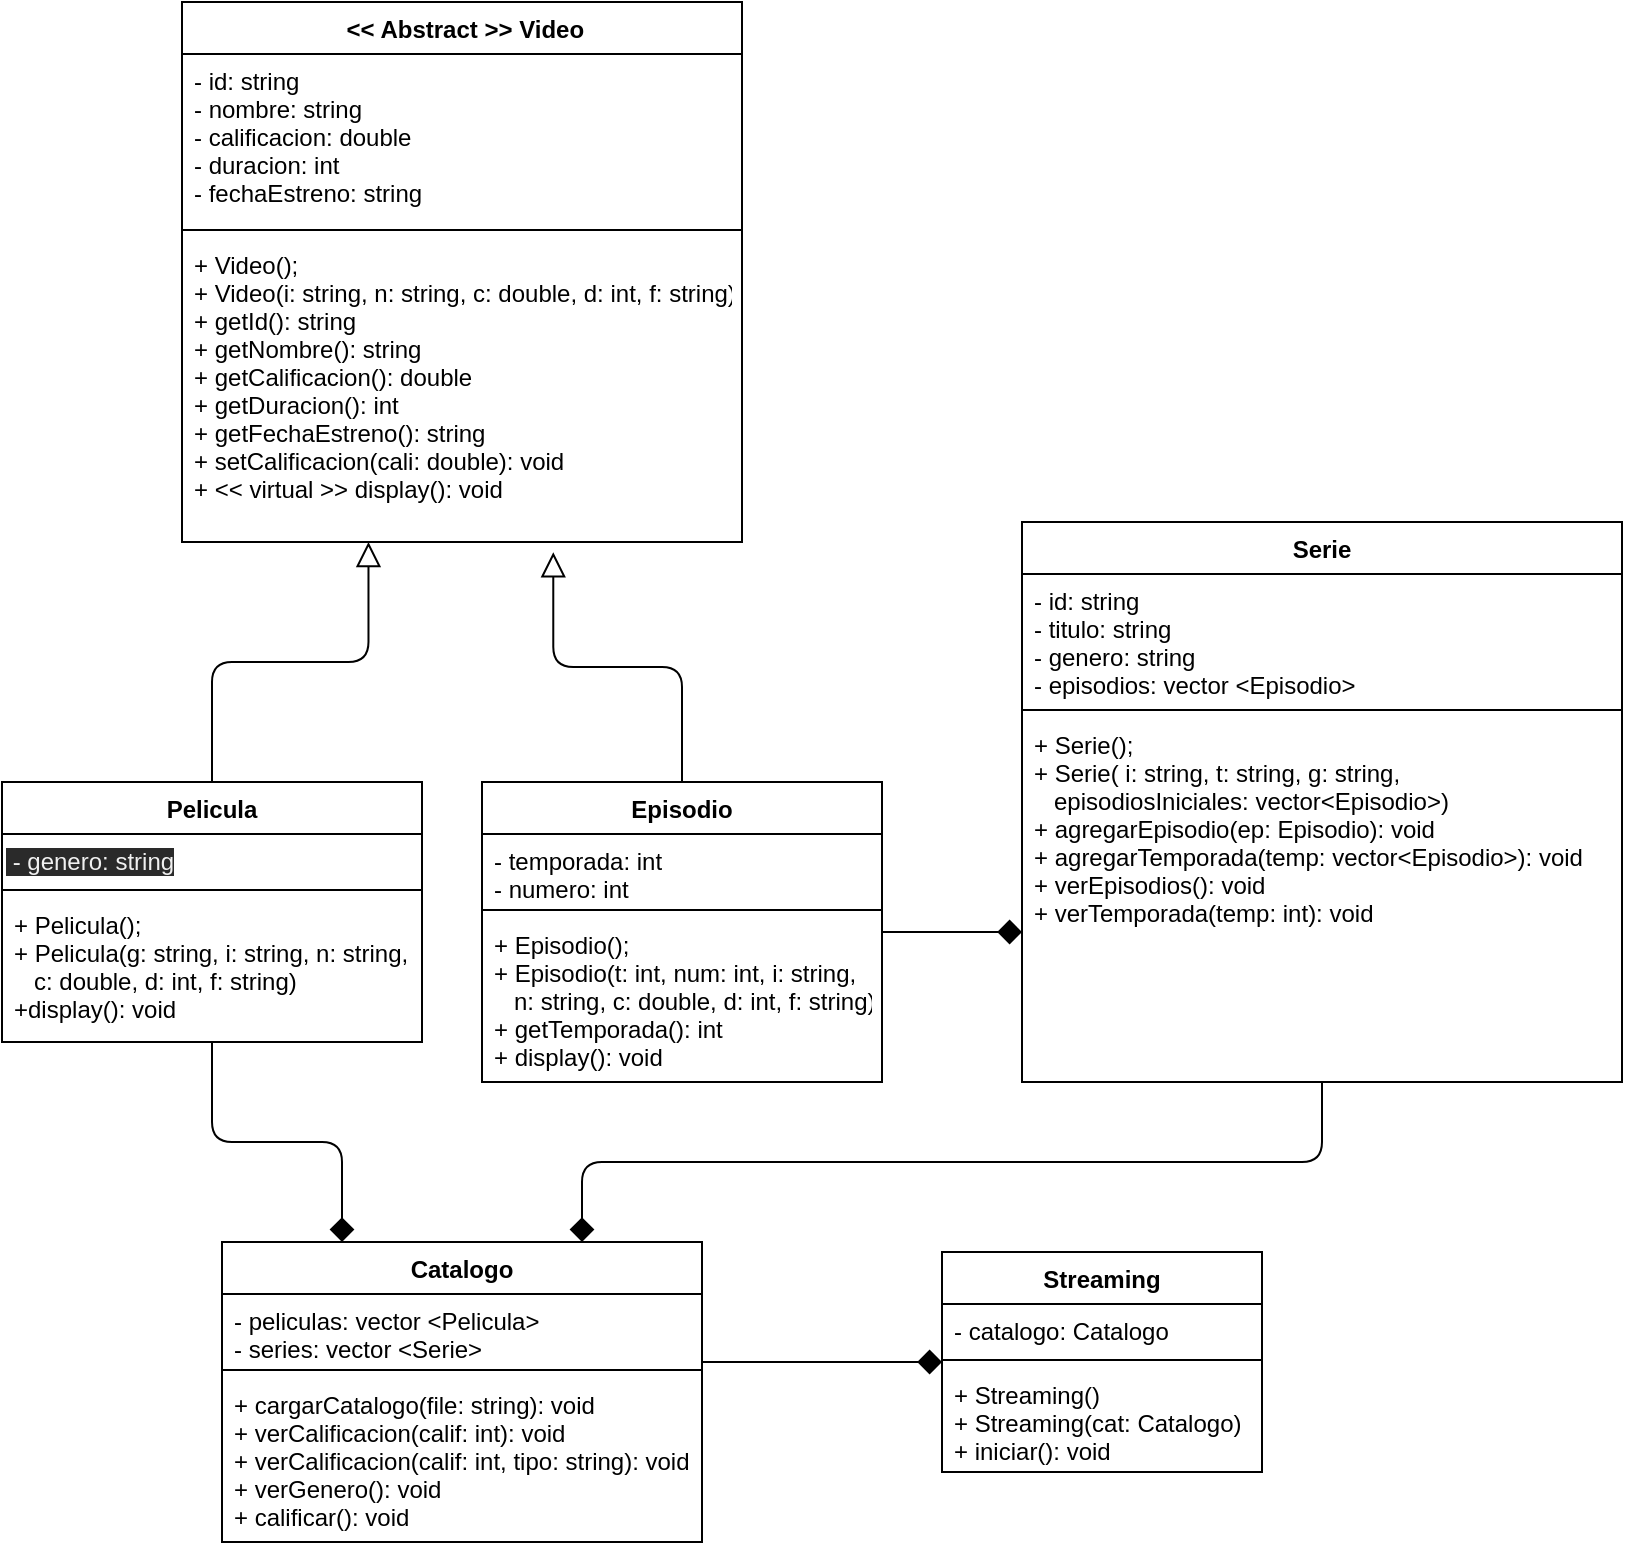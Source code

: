 <mxfile>
    <diagram name="Polimorfismo" id="WrhkKS1NCgMQSTT_F4kI">
        <mxGraphModel dx="760" dy="470" grid="1" gridSize="10" guides="1" tooltips="1" connect="1" arrows="1" fold="1" page="1" pageScale="1" pageWidth="1169" pageHeight="827" math="0" shadow="0">
            <root>
                <mxCell id="28rAnF6bt6Dn-hRfDJhw-0"/>
                <mxCell id="28rAnF6bt6Dn-hRfDJhw-1" parent="28rAnF6bt6Dn-hRfDJhw-0"/>
                <mxCell id="28rAnF6bt6Dn-hRfDJhw-2" style="edgeStyle=elbowEdgeStyle;html=1;elbow=vertical;endArrow=block;endFill=0;endSize=10;entryX=0.333;entryY=1;entryDx=0;entryDy=0;entryPerimeter=0;" parent="28rAnF6bt6Dn-hRfDJhw-1" source="28rAnF6bt6Dn-hRfDJhw-4" target="28rAnF6bt6Dn-hRfDJhw-30" edge="1">
                    <mxGeometry relative="1" as="geometry">
                        <mxPoint x="240" y="240" as="targetPoint"/>
                    </mxGeometry>
                </mxCell>
                <mxCell id="28rAnF6bt6Dn-hRfDJhw-3" style="edgeStyle=elbowEdgeStyle;elbow=vertical;html=1;endArrow=diamond;endFill=1;endSize=10;entryX=0.25;entryY=0;entryDx=0;entryDy=0;" parent="28rAnF6bt6Dn-hRfDJhw-1" source="28rAnF6bt6Dn-hRfDJhw-4" target="28rAnF6bt6Dn-hRfDJhw-19" edge="1">
                    <mxGeometry relative="1" as="geometry">
                        <mxPoint x="260" y="585" as="targetPoint"/>
                    </mxGeometry>
                </mxCell>
                <mxCell id="28rAnF6bt6Dn-hRfDJhw-4" value="Pelicula" style="swimlane;fontStyle=1;align=center;verticalAlign=top;childLayout=stackLayout;horizontal=1;startSize=26;horizontalStack=0;resizeParent=1;resizeParentMax=0;resizeLast=0;collapsible=1;marginBottom=0;" parent="28rAnF6bt6Dn-hRfDJhw-1" vertex="1">
                    <mxGeometry x="50" y="410" width="210" height="130" as="geometry"/>
                </mxCell>
                <mxCell id="pNp_i3DSp9AEiQYBNM6J-0" value="&lt;span style=&quot;color: rgb(240 , 240 , 240) ; font-family: &amp;#34;helvetica&amp;#34; ; font-size: 12px ; font-style: normal ; font-weight: 400 ; letter-spacing: normal ; text-align: left ; text-indent: 0px ; text-transform: none ; word-spacing: 0px ; background-color: rgb(42 , 42 , 42) ; display: inline ; float: none&quot;&gt;&amp;nbsp;- genero: string&lt;/span&gt;" style="text;whiteSpace=wrap;html=1;" parent="28rAnF6bt6Dn-hRfDJhw-4" vertex="1">
                    <mxGeometry y="26" width="210" height="24" as="geometry"/>
                </mxCell>
                <mxCell id="28rAnF6bt6Dn-hRfDJhw-5" value="" style="line;strokeWidth=1;fillColor=none;align=left;verticalAlign=middle;spacingTop=-1;spacingLeft=3;spacingRight=3;rotatable=0;labelPosition=right;points=[];portConstraint=eastwest;" parent="28rAnF6bt6Dn-hRfDJhw-4" vertex="1">
                    <mxGeometry y="50" width="210" height="8" as="geometry"/>
                </mxCell>
                <mxCell id="28rAnF6bt6Dn-hRfDJhw-6" value="+ Pelicula();&#10;+ Pelicula(g: string, i: string, n: string, &#10;   c: double, d: int, f: string)&#10;+display(): void" style="text;strokeColor=none;fillColor=none;align=left;verticalAlign=top;spacingLeft=4;spacingRight=4;overflow=hidden;rotatable=0;points=[[0,0.5],[1,0.5]];portConstraint=eastwest;" parent="28rAnF6bt6Dn-hRfDJhw-4" vertex="1">
                    <mxGeometry y="58" width="210" height="72" as="geometry"/>
                </mxCell>
                <mxCell id="28rAnF6bt6Dn-hRfDJhw-7" style="edgeStyle=elbowEdgeStyle;html=1;elbow=vertical;endArrow=block;endFill=0;endSize=10;entryX=0.663;entryY=1.034;entryDx=0;entryDy=0;entryPerimeter=0;" parent="28rAnF6bt6Dn-hRfDJhw-1" source="28rAnF6bt6Dn-hRfDJhw-14" target="28rAnF6bt6Dn-hRfDJhw-30" edge="1">
                    <mxGeometry relative="1" as="geometry"/>
                </mxCell>
                <mxCell id="28rAnF6bt6Dn-hRfDJhw-8" style="edgeStyle=elbowEdgeStyle;elbow=vertical;html=1;entryX=0.75;entryY=0;entryDx=0;entryDy=0;endArrow=diamond;endFill=1;endSize=10;" parent="28rAnF6bt6Dn-hRfDJhw-1" source="28rAnF6bt6Dn-hRfDJhw-9" target="28rAnF6bt6Dn-hRfDJhw-19" edge="1">
                    <mxGeometry relative="1" as="geometry"/>
                </mxCell>
                <mxCell id="28rAnF6bt6Dn-hRfDJhw-9" value="Serie" style="swimlane;fontStyle=1;align=center;verticalAlign=top;childLayout=stackLayout;horizontal=1;startSize=26;horizontalStack=0;resizeParent=1;resizeParentMax=0;resizeLast=0;collapsible=1;marginBottom=0;" parent="28rAnF6bt6Dn-hRfDJhw-1" vertex="1">
                    <mxGeometry x="560" y="280" width="300" height="280" as="geometry"/>
                </mxCell>
                <mxCell id="28rAnF6bt6Dn-hRfDJhw-10" value="- id: string&#10;- titulo: string&#10;- genero: string&#10;- episodios: vector &lt;Episodio&gt;" style="text;strokeColor=none;fillColor=none;align=left;verticalAlign=top;spacingLeft=4;spacingRight=4;overflow=hidden;rotatable=0;points=[[0,0.5],[1,0.5]];portConstraint=eastwest;" parent="28rAnF6bt6Dn-hRfDJhw-9" vertex="1">
                    <mxGeometry y="26" width="300" height="64" as="geometry"/>
                </mxCell>
                <mxCell id="28rAnF6bt6Dn-hRfDJhw-11" value="" style="line;strokeWidth=1;fillColor=none;align=left;verticalAlign=middle;spacingTop=-1;spacingLeft=3;spacingRight=3;rotatable=0;labelPosition=right;points=[];portConstraint=eastwest;" parent="28rAnF6bt6Dn-hRfDJhw-9" vertex="1">
                    <mxGeometry y="90" width="300" height="8" as="geometry"/>
                </mxCell>
                <mxCell id="28rAnF6bt6Dn-hRfDJhw-12" value="+ Serie();&#10;+ Serie( i: string, t: string, g: string, &#10;   episodiosIniciales: vector&lt;Episodio&gt;)&#10;+ agregarEpisodio(ep: Episodio): void&#10;+ agregarTemporada(temp: vector&lt;Episodio&gt;): void&#10;+ verEpisodios(): void&#10;+ verTemporada(temp: int): void" style="text;strokeColor=none;fillColor=none;align=left;verticalAlign=top;spacingLeft=4;spacingRight=4;overflow=hidden;rotatable=0;points=[[0,0.5],[1,0.5]];portConstraint=eastwest;" parent="28rAnF6bt6Dn-hRfDJhw-9" vertex="1">
                    <mxGeometry y="98" width="300" height="182" as="geometry"/>
                </mxCell>
                <mxCell id="28rAnF6bt6Dn-hRfDJhw-13" style="edgeStyle=elbowEdgeStyle;elbow=vertical;html=1;endArrow=diamond;endFill=1;endSize=10;" parent="28rAnF6bt6Dn-hRfDJhw-1" source="28rAnF6bt6Dn-hRfDJhw-14" target="28rAnF6bt6Dn-hRfDJhw-9" edge="1">
                    <mxGeometry relative="1" as="geometry"/>
                </mxCell>
                <mxCell id="28rAnF6bt6Dn-hRfDJhw-14" value="Episodio" style="swimlane;fontStyle=1;align=center;verticalAlign=top;childLayout=stackLayout;horizontal=1;startSize=26;horizontalStack=0;resizeParent=1;resizeParentMax=0;resizeLast=0;collapsible=1;marginBottom=0;" parent="28rAnF6bt6Dn-hRfDJhw-1" vertex="1">
                    <mxGeometry x="290" y="410" width="200" height="150" as="geometry"/>
                </mxCell>
                <mxCell id="28rAnF6bt6Dn-hRfDJhw-15" value="- temporada: int&#10;- numero: int" style="text;strokeColor=none;fillColor=none;align=left;verticalAlign=top;spacingLeft=4;spacingRight=4;overflow=hidden;rotatable=0;points=[[0,0.5],[1,0.5]];portConstraint=eastwest;" parent="28rAnF6bt6Dn-hRfDJhw-14" vertex="1">
                    <mxGeometry y="26" width="200" height="34" as="geometry"/>
                </mxCell>
                <mxCell id="28rAnF6bt6Dn-hRfDJhw-16" value="" style="line;strokeWidth=1;fillColor=none;align=left;verticalAlign=middle;spacingTop=-1;spacingLeft=3;spacingRight=3;rotatable=0;labelPosition=right;points=[];portConstraint=eastwest;" parent="28rAnF6bt6Dn-hRfDJhw-14" vertex="1">
                    <mxGeometry y="60" width="200" height="8" as="geometry"/>
                </mxCell>
                <mxCell id="28rAnF6bt6Dn-hRfDJhw-17" value="+ Episodio();&#10;+ Episodio(t: int, num: int, i: string, &#10;   n: string, c: double, d: int, f: string)&#10;+ getTemporada(): int&#10;+ display(): void" style="text;strokeColor=none;fillColor=none;align=left;verticalAlign=top;spacingLeft=4;spacingRight=4;overflow=hidden;rotatable=0;points=[[0,0.5],[1,0.5]];portConstraint=eastwest;" parent="28rAnF6bt6Dn-hRfDJhw-14" vertex="1">
                    <mxGeometry y="68" width="200" height="82" as="geometry"/>
                </mxCell>
                <mxCell id="28rAnF6bt6Dn-hRfDJhw-18" style="edgeStyle=elbowEdgeStyle;elbow=vertical;html=1;endArrow=diamond;endFill=1;endSize=10;" parent="28rAnF6bt6Dn-hRfDJhw-1" source="28rAnF6bt6Dn-hRfDJhw-19" target="28rAnF6bt6Dn-hRfDJhw-23" edge="1">
                    <mxGeometry relative="1" as="geometry"/>
                </mxCell>
                <mxCell id="28rAnF6bt6Dn-hRfDJhw-19" value="Catalogo" style="swimlane;fontStyle=1;align=center;verticalAlign=top;childLayout=stackLayout;horizontal=1;startSize=26;horizontalStack=0;resizeParent=1;resizeParentMax=0;resizeLast=0;collapsible=1;marginBottom=0;" parent="28rAnF6bt6Dn-hRfDJhw-1" vertex="1">
                    <mxGeometry x="160" y="640" width="240" height="150" as="geometry"/>
                </mxCell>
                <mxCell id="28rAnF6bt6Dn-hRfDJhw-20" value="- peliculas: vector &lt;Pelicula&gt;&#10;- series: vector &lt;Serie&gt;" style="text;strokeColor=none;fillColor=none;align=left;verticalAlign=top;spacingLeft=4;spacingRight=4;overflow=hidden;rotatable=0;points=[[0,0.5],[1,0.5]];portConstraint=eastwest;" parent="28rAnF6bt6Dn-hRfDJhw-19" vertex="1">
                    <mxGeometry y="26" width="240" height="34" as="geometry"/>
                </mxCell>
                <mxCell id="28rAnF6bt6Dn-hRfDJhw-21" value="" style="line;strokeWidth=1;fillColor=none;align=left;verticalAlign=middle;spacingTop=-1;spacingLeft=3;spacingRight=3;rotatable=0;labelPosition=right;points=[];portConstraint=eastwest;" parent="28rAnF6bt6Dn-hRfDJhw-19" vertex="1">
                    <mxGeometry y="60" width="240" height="8" as="geometry"/>
                </mxCell>
                <mxCell id="28rAnF6bt6Dn-hRfDJhw-22" value="+ cargarCatalogo(file: string): void&#10;+ verCalificacion(calif: int): void&#10;+ verCalificacion(calif: int, tipo: string): void&#10;+ verGenero(): void&#10;+ calificar(): void&#10;" style="text;strokeColor=none;fillColor=none;align=left;verticalAlign=top;spacingLeft=4;spacingRight=4;overflow=hidden;rotatable=0;points=[[0,0.5],[1,0.5]];portConstraint=eastwest;" parent="28rAnF6bt6Dn-hRfDJhw-19" vertex="1">
                    <mxGeometry y="68" width="240" height="82" as="geometry"/>
                </mxCell>
                <mxCell id="28rAnF6bt6Dn-hRfDJhw-23" value="Streaming" style="swimlane;fontStyle=1;align=center;verticalAlign=top;childLayout=stackLayout;horizontal=1;startSize=26;horizontalStack=0;resizeParent=1;resizeParentMax=0;resizeLast=0;collapsible=1;marginBottom=0;" parent="28rAnF6bt6Dn-hRfDJhw-1" vertex="1">
                    <mxGeometry x="520" y="645" width="160" height="110" as="geometry"/>
                </mxCell>
                <mxCell id="28rAnF6bt6Dn-hRfDJhw-24" value="- catalogo: Catalogo" style="text;strokeColor=none;fillColor=none;align=left;verticalAlign=top;spacingLeft=4;spacingRight=4;overflow=hidden;rotatable=0;points=[[0,0.5],[1,0.5]];portConstraint=eastwest;" parent="28rAnF6bt6Dn-hRfDJhw-23" vertex="1">
                    <mxGeometry y="26" width="160" height="24" as="geometry"/>
                </mxCell>
                <mxCell id="28rAnF6bt6Dn-hRfDJhw-25" value="" style="line;strokeWidth=1;fillColor=none;align=left;verticalAlign=middle;spacingTop=-1;spacingLeft=3;spacingRight=3;rotatable=0;labelPosition=right;points=[];portConstraint=eastwest;" parent="28rAnF6bt6Dn-hRfDJhw-23" vertex="1">
                    <mxGeometry y="50" width="160" height="8" as="geometry"/>
                </mxCell>
                <mxCell id="28rAnF6bt6Dn-hRfDJhw-26" value="+ Streaming()&#10;+ Streaming(cat: Catalogo)&#10;+ iniciar(): void" style="text;strokeColor=none;fillColor=none;align=left;verticalAlign=top;spacingLeft=4;spacingRight=4;overflow=hidden;rotatable=0;points=[[0,0.5],[1,0.5]];portConstraint=eastwest;" parent="28rAnF6bt6Dn-hRfDJhw-23" vertex="1">
                    <mxGeometry y="58" width="160" height="52" as="geometry"/>
                </mxCell>
                <mxCell id="28rAnF6bt6Dn-hRfDJhw-27" value=" &lt;&lt; Abstract &gt;&gt; Video" style="swimlane;fontStyle=1;align=center;verticalAlign=top;childLayout=stackLayout;horizontal=1;startSize=26;horizontalStack=0;resizeParent=1;resizeParentMax=0;resizeLast=0;collapsible=1;marginBottom=0;" parent="28rAnF6bt6Dn-hRfDJhw-1" vertex="1">
                    <mxGeometry x="140" y="20" width="280" height="270" as="geometry"/>
                </mxCell>
                <mxCell id="28rAnF6bt6Dn-hRfDJhw-28" value="- id: string&#10;- nombre: string&#10;- calificacion: double&#10;- duracion: int&#10;- fechaEstreno: string" style="text;strokeColor=none;fillColor=none;align=left;verticalAlign=top;spacingLeft=4;spacingRight=4;overflow=hidden;rotatable=0;points=[[0,0.5],[1,0.5]];portConstraint=eastwest;" parent="28rAnF6bt6Dn-hRfDJhw-27" vertex="1">
                    <mxGeometry y="26" width="280" height="84" as="geometry"/>
                </mxCell>
                <mxCell id="28rAnF6bt6Dn-hRfDJhw-29" value="" style="line;strokeWidth=1;fillColor=none;align=left;verticalAlign=middle;spacingTop=-1;spacingLeft=3;spacingRight=3;rotatable=0;labelPosition=right;points=[];portConstraint=eastwest;" parent="28rAnF6bt6Dn-hRfDJhw-27" vertex="1">
                    <mxGeometry y="110" width="280" height="8" as="geometry"/>
                </mxCell>
                <mxCell id="28rAnF6bt6Dn-hRfDJhw-30" value="+ Video();&#10;+ Video(i: string, n: string, c: double, d: int, f: string)&#10;+ getId(): string&#10;+ getNombre(): string&#10;+ getCalificacion(): double&#10;+ getDuracion(): int&#10;+ getFechaEstreno(): string&#10;+ setCalificacion(cali: double): void&#10;+ &lt;&lt; virtual &gt;&gt; display(): void" style="text;strokeColor=none;fillColor=none;align=left;verticalAlign=top;spacingLeft=4;spacingRight=4;overflow=hidden;rotatable=0;points=[[0,0.5],[1,0.5]];portConstraint=eastwest;" parent="28rAnF6bt6Dn-hRfDJhw-27" vertex="1">
                    <mxGeometry y="118" width="280" height="152" as="geometry"/>
                </mxCell>
            </root>
        </mxGraphModel>
    </diagram>
    <diagram id="cOssd6TcganFGh1e2TW0" name="Con herencia">
        <mxGraphModel dx="1060" dy="470" grid="1" gridSize="10" guides="1" tooltips="1" connect="1" arrows="1" fold="1" page="1" pageScale="1" pageWidth="827" pageHeight="1169" math="0" shadow="0">
            <root>
                <mxCell id="T5nm55MeUte2zlouWv02-0"/>
                <mxCell id="T5nm55MeUte2zlouWv02-1" parent="T5nm55MeUte2zlouWv02-0"/>
                <mxCell id="fVbOGYJl7N9KpL7v7ysj-24" style="edgeStyle=elbowEdgeStyle;html=1;elbow=vertical;endArrow=block;endFill=0;endSize=10;" parent="T5nm55MeUte2zlouWv02-1" source="fVbOGYJl7N9KpL7v7ysj-0" edge="1">
                    <mxGeometry relative="1" as="geometry">
                        <mxPoint x="240" y="240" as="targetPoint"/>
                    </mxGeometry>
                </mxCell>
                <mxCell id="fVbOGYJl7N9KpL7v7ysj-27" style="edgeStyle=elbowEdgeStyle;elbow=vertical;html=1;endArrow=diamond;endFill=1;endSize=10;entryX=0.25;entryY=0;entryDx=0;entryDy=0;" parent="T5nm55MeUte2zlouWv02-1" source="fVbOGYJl7N9KpL7v7ysj-0" target="fVbOGYJl7N9KpL7v7ysj-12" edge="1">
                    <mxGeometry relative="1" as="geometry">
                        <mxPoint x="260" y="585" as="targetPoint"/>
                    </mxGeometry>
                </mxCell>
                <mxCell id="fVbOGYJl7N9KpL7v7ysj-0" value="Pelicula" style="swimlane;fontStyle=1;align=center;verticalAlign=top;childLayout=stackLayout;horizontal=1;startSize=26;horizontalStack=0;resizeParent=1;resizeParentMax=0;resizeLast=0;collapsible=1;marginBottom=0;" parent="T5nm55MeUte2zlouWv02-1" vertex="1">
                    <mxGeometry x="80" y="325" width="160" height="106" as="geometry"/>
                </mxCell>
                <mxCell id="fVbOGYJl7N9KpL7v7ysj-2" value="" style="line;strokeWidth=1;fillColor=none;align=left;verticalAlign=middle;spacingTop=-1;spacingLeft=3;spacingRight=3;rotatable=0;labelPosition=right;points=[];portConstraint=eastwest;" parent="fVbOGYJl7N9KpL7v7ysj-0" vertex="1">
                    <mxGeometry y="26" width="160" height="8" as="geometry"/>
                </mxCell>
                <mxCell id="fVbOGYJl7N9KpL7v7ysj-3" value="+ Pelicula();&#10;+ Pelicula(i: string, n: string,&#10;   g: string, c: double, &#10;   d: int, f: string)" style="text;strokeColor=none;fillColor=none;align=left;verticalAlign=top;spacingLeft=4;spacingRight=4;overflow=hidden;rotatable=0;points=[[0,0.5],[1,0.5]];portConstraint=eastwest;" parent="fVbOGYJl7N9KpL7v7ysj-0" vertex="1">
                    <mxGeometry y="34" width="160" height="72" as="geometry"/>
                </mxCell>
                <mxCell id="fVbOGYJl7N9KpL7v7ysj-25" style="edgeStyle=elbowEdgeStyle;html=1;elbow=vertical;endArrow=block;endFill=0;endSize=10;entryX=0.663;entryY=1.034;entryDx=0;entryDy=0;entryPerimeter=0;" parent="T5nm55MeUte2zlouWv02-1" source="fVbOGYJl7N9KpL7v7ysj-8" target="QQcUhdyStFtbgYhbvC0G-3" edge="1">
                    <mxGeometry relative="1" as="geometry"/>
                </mxCell>
                <mxCell id="fVbOGYJl7N9KpL7v7ysj-28" style="edgeStyle=elbowEdgeStyle;elbow=vertical;html=1;entryX=0.75;entryY=0;entryDx=0;entryDy=0;endArrow=diamond;endFill=1;endSize=10;" parent="T5nm55MeUte2zlouWv02-1" source="fVbOGYJl7N9KpL7v7ysj-4" target="fVbOGYJl7N9KpL7v7ysj-12" edge="1">
                    <mxGeometry relative="1" as="geometry"/>
                </mxCell>
                <mxCell id="fVbOGYJl7N9KpL7v7ysj-4" value="Serie" style="swimlane;fontStyle=1;align=center;verticalAlign=top;childLayout=stackLayout;horizontal=1;startSize=26;horizontalStack=0;resizeParent=1;resizeParentMax=0;resizeLast=0;collapsible=1;marginBottom=0;" parent="T5nm55MeUte2zlouWv02-1" vertex="1">
                    <mxGeometry x="550" y="325" width="170" height="110" as="geometry"/>
                </mxCell>
                <mxCell id="fVbOGYJl7N9KpL7v7ysj-5" value="- titulo: string&#10;- episodios: vector &lt;Episodio&gt;" style="text;strokeColor=none;fillColor=none;align=left;verticalAlign=top;spacingLeft=4;spacingRight=4;overflow=hidden;rotatable=0;points=[[0,0.5],[1,0.5]];portConstraint=eastwest;" parent="fVbOGYJl7N9KpL7v7ysj-4" vertex="1">
                    <mxGeometry y="26" width="170" height="34" as="geometry"/>
                </mxCell>
                <mxCell id="fVbOGYJl7N9KpL7v7ysj-6" value="" style="line;strokeWidth=1;fillColor=none;align=left;verticalAlign=middle;spacingTop=-1;spacingLeft=3;spacingRight=3;rotatable=0;labelPosition=right;points=[];portConstraint=eastwest;" parent="fVbOGYJl7N9KpL7v7ysj-4" vertex="1">
                    <mxGeometry y="60" width="170" height="8" as="geometry"/>
                </mxCell>
                <mxCell id="fVbOGYJl7N9KpL7v7ysj-7" value="+ verEpisodios(): void&#10;+ verTemporada(temp: int): void" style="text;strokeColor=none;fillColor=none;align=left;verticalAlign=top;spacingLeft=4;spacingRight=4;overflow=hidden;rotatable=0;points=[[0,0.5],[1,0.5]];portConstraint=eastwest;" parent="fVbOGYJl7N9KpL7v7ysj-4" vertex="1">
                    <mxGeometry y="68" width="170" height="42" as="geometry"/>
                </mxCell>
                <mxCell id="fVbOGYJl7N9KpL7v7ysj-26" style="edgeStyle=elbowEdgeStyle;elbow=vertical;html=1;endArrow=diamond;endFill=1;endSize=10;" parent="T5nm55MeUte2zlouWv02-1" source="fVbOGYJl7N9KpL7v7ysj-8" target="fVbOGYJl7N9KpL7v7ysj-4" edge="1">
                    <mxGeometry relative="1" as="geometry"/>
                </mxCell>
                <mxCell id="fVbOGYJl7N9KpL7v7ysj-8" value="Episodio" style="swimlane;fontStyle=1;align=center;verticalAlign=top;childLayout=stackLayout;horizontal=1;startSize=26;horizontalStack=0;resizeParent=1;resizeParentMax=0;resizeLast=0;collapsible=1;marginBottom=0;" parent="T5nm55MeUte2zlouWv02-1" vertex="1">
                    <mxGeometry x="320" y="325" width="160" height="150" as="geometry"/>
                </mxCell>
                <mxCell id="fVbOGYJl7N9KpL7v7ysj-9" value="- temporada: int&#10;- numero: int" style="text;strokeColor=none;fillColor=none;align=left;verticalAlign=top;spacingLeft=4;spacingRight=4;overflow=hidden;rotatable=0;points=[[0,0.5],[1,0.5]];portConstraint=eastwest;" parent="fVbOGYJl7N9KpL7v7ysj-8" vertex="1">
                    <mxGeometry y="26" width="160" height="34" as="geometry"/>
                </mxCell>
                <mxCell id="fVbOGYJl7N9KpL7v7ysj-10" value="" style="line;strokeWidth=1;fillColor=none;align=left;verticalAlign=middle;spacingTop=-1;spacingLeft=3;spacingRight=3;rotatable=0;labelPosition=right;points=[];portConstraint=eastwest;" parent="fVbOGYJl7N9KpL7v7ysj-8" vertex="1">
                    <mxGeometry y="60" width="160" height="8" as="geometry"/>
                </mxCell>
                <mxCell id="fVbOGYJl7N9KpL7v7ysj-11" value="+ Episodio();&#10;+ Episodio(t: int, num: int, &#10;   i: string, n: string,&#10;   g: string, c: double,&#10;   d: int, f: string)" style="text;strokeColor=none;fillColor=none;align=left;verticalAlign=top;spacingLeft=4;spacingRight=4;overflow=hidden;rotatable=0;points=[[0,0.5],[1,0.5]];portConstraint=eastwest;" parent="fVbOGYJl7N9KpL7v7ysj-8" vertex="1">
                    <mxGeometry y="68" width="160" height="82" as="geometry"/>
                </mxCell>
                <mxCell id="ZW0gnfVC6tNqK-3iAM7L-2" style="edgeStyle=elbowEdgeStyle;elbow=vertical;html=1;endArrow=diamond;endFill=1;endSize=10;" parent="T5nm55MeUte2zlouWv02-1" source="fVbOGYJl7N9KpL7v7ysj-12" target="fVbOGYJl7N9KpL7v7ysj-16" edge="1">
                    <mxGeometry relative="1" as="geometry"/>
                </mxCell>
                <mxCell id="fVbOGYJl7N9KpL7v7ysj-12" value="Catalogo" style="swimlane;fontStyle=1;align=center;verticalAlign=top;childLayout=stackLayout;horizontal=1;startSize=26;horizontalStack=0;resizeParent=1;resizeParentMax=0;resizeLast=0;collapsible=1;marginBottom=0;" parent="T5nm55MeUte2zlouWv02-1" vertex="1">
                    <mxGeometry x="160" y="640" width="240" height="140" as="geometry"/>
                </mxCell>
                <mxCell id="fVbOGYJl7N9KpL7v7ysj-13" value="- peliculas: vector &lt;Pelicula&gt;&#10;- series: vector &lt;Serie&gt;" style="text;strokeColor=none;fillColor=none;align=left;verticalAlign=top;spacingLeft=4;spacingRight=4;overflow=hidden;rotatable=0;points=[[0,0.5],[1,0.5]];portConstraint=eastwest;" parent="fVbOGYJl7N9KpL7v7ysj-12" vertex="1">
                    <mxGeometry y="26" width="240" height="34" as="geometry"/>
                </mxCell>
                <mxCell id="fVbOGYJl7N9KpL7v7ysj-14" value="" style="line;strokeWidth=1;fillColor=none;align=left;verticalAlign=middle;spacingTop=-1;spacingLeft=3;spacingRight=3;rotatable=0;labelPosition=right;points=[];portConstraint=eastwest;" parent="fVbOGYJl7N9KpL7v7ysj-12" vertex="1">
                    <mxGeometry y="60" width="240" height="8" as="geometry"/>
                </mxCell>
                <mxCell id="fVbOGYJl7N9KpL7v7ysj-15" value="+ cargarCatalogo(file: string): void&#10;+ verCalificacion(calif: int): void&#10;+ verCalificacion(calif: int, tipo: string): void&#10;+ verGenero(): void&#10;" style="text;strokeColor=none;fillColor=none;align=left;verticalAlign=top;spacingLeft=4;spacingRight=4;overflow=hidden;rotatable=0;points=[[0,0.5],[1,0.5]];portConstraint=eastwest;" parent="fVbOGYJl7N9KpL7v7ysj-12" vertex="1">
                    <mxGeometry y="68" width="240" height="72" as="geometry"/>
                </mxCell>
                <mxCell id="fVbOGYJl7N9KpL7v7ysj-16" value="Streaming" style="swimlane;fontStyle=1;align=center;verticalAlign=top;childLayout=stackLayout;horizontal=1;startSize=26;horizontalStack=0;resizeParent=1;resizeParentMax=0;resizeLast=0;collapsible=1;marginBottom=0;" parent="T5nm55MeUte2zlouWv02-1" vertex="1">
                    <mxGeometry x="520" y="645" width="160" height="110" as="geometry"/>
                </mxCell>
                <mxCell id="fVbOGYJl7N9KpL7v7ysj-17" value="- catalogo: Catalogo" style="text;strokeColor=none;fillColor=none;align=left;verticalAlign=top;spacingLeft=4;spacingRight=4;overflow=hidden;rotatable=0;points=[[0,0.5],[1,0.5]];portConstraint=eastwest;" parent="fVbOGYJl7N9KpL7v7ysj-16" vertex="1">
                    <mxGeometry y="26" width="160" height="24" as="geometry"/>
                </mxCell>
                <mxCell id="fVbOGYJl7N9KpL7v7ysj-18" value="" style="line;strokeWidth=1;fillColor=none;align=left;verticalAlign=middle;spacingTop=-1;spacingLeft=3;spacingRight=3;rotatable=0;labelPosition=right;points=[];portConstraint=eastwest;" parent="fVbOGYJl7N9KpL7v7ysj-16" vertex="1">
                    <mxGeometry y="50" width="160" height="8" as="geometry"/>
                </mxCell>
                <mxCell id="fVbOGYJl7N9KpL7v7ysj-19" value="+ Streaming()&#10;+ Streaming(cat: Catalogo)&#10;+ iniciar(): void" style="text;strokeColor=none;fillColor=none;align=left;verticalAlign=top;spacingLeft=4;spacingRight=4;overflow=hidden;rotatable=0;points=[[0,0.5],[1,0.5]];portConstraint=eastwest;" parent="fVbOGYJl7N9KpL7v7ysj-16" vertex="1">
                    <mxGeometry y="58" width="160" height="52" as="geometry"/>
                </mxCell>
                <mxCell id="QQcUhdyStFtbgYhbvC0G-0" value="Video" style="swimlane;fontStyle=1;align=center;verticalAlign=top;childLayout=stackLayout;horizontal=1;startSize=26;horizontalStack=0;resizeParent=1;resizeParentMax=0;resizeLast=0;collapsible=1;marginBottom=0;" parent="T5nm55MeUte2zlouWv02-1" vertex="1">
                    <mxGeometry x="160" y="40" width="240" height="200" as="geometry"/>
                </mxCell>
                <mxCell id="QQcUhdyStFtbgYhbvC0G-1" value="- id: string&#10;- nombre: string&#10;- genero: string&#10;- calificacion: double&#10;- duracion: int&#10;- fechaEstreno: string" style="text;strokeColor=none;fillColor=none;align=left;verticalAlign=top;spacingLeft=4;spacingRight=4;overflow=hidden;rotatable=0;points=[[0,0.5],[1,0.5]];portConstraint=eastwest;" parent="QQcUhdyStFtbgYhbvC0G-0" vertex="1">
                    <mxGeometry y="26" width="240" height="94" as="geometry"/>
                </mxCell>
                <mxCell id="QQcUhdyStFtbgYhbvC0G-2" value="" style="line;strokeWidth=1;fillColor=none;align=left;verticalAlign=middle;spacingTop=-1;spacingLeft=3;spacingRight=3;rotatable=0;labelPosition=right;points=[];portConstraint=eastwest;" parent="QQcUhdyStFtbgYhbvC0G-0" vertex="1">
                    <mxGeometry y="120" width="240" height="8" as="geometry"/>
                </mxCell>
                <mxCell id="QQcUhdyStFtbgYhbvC0G-3" value="+ Video();&#10;+ Video(i: string, n: string, g: string,&#10;   c: double, d: int, f: string)&#10;+ calificar(): void" style="text;strokeColor=none;fillColor=none;align=left;verticalAlign=top;spacingLeft=4;spacingRight=4;overflow=hidden;rotatable=0;points=[[0,0.5],[1,0.5]];portConstraint=eastwest;" parent="QQcUhdyStFtbgYhbvC0G-0" vertex="1">
                    <mxGeometry y="128" width="240" height="72" as="geometry"/>
                </mxCell>
            </root>
        </mxGraphModel>
    </diagram>
    <diagram id="g5spBLx_vvhdmmsODNRa" name="Sin herencia">
        <mxGraphModel dx="1695" dy="627" grid="1" gridSize="10" guides="1" tooltips="1" connect="1" arrows="1" fold="1" page="1" pageScale="1" pageWidth="850" pageHeight="1100" math="0" shadow="0">
            <root>
                <mxCell id="0"/>
                <mxCell id="1" parent="0"/>
                <mxCell id="QxtTkssoRdPkQcseXRFo-1" style="edgeStyle=elbowEdgeStyle;elbow=vertical;html=1;entryX=0.25;entryY=0;entryDx=0;entryDy=0;endArrow=diamond;endFill=1;endSize=10;" edge="1" parent="1" source="AoSy73QFJX3JCVjSRs7S-1" target="AoSy73QFJX3JCVjSRs7S-13">
                    <mxGeometry relative="1" as="geometry">
                        <Array as="points">
                            <mxPoint x="140" y="320"/>
                        </Array>
                    </mxGeometry>
                </mxCell>
                <mxCell id="AoSy73QFJX3JCVjSRs7S-1" value="Pelicula" style="swimlane;fontStyle=1;align=center;verticalAlign=top;childLayout=stackLayout;horizontal=1;startSize=26;horizontalStack=0;resizeParent=1;resizeParentMax=0;resizeLast=0;collapsible=1;marginBottom=0;" vertex="1" parent="1">
                    <mxGeometry x="40" y="40" width="160" height="210" as="geometry"/>
                </mxCell>
                <mxCell id="AoSy73QFJX3JCVjSRs7S-2" value="- id: string&#10;- nombre: string&#10;- genero: string&#10;- calificacion: double&#10;- duracion: int&#10;- fechaEstreno: string" style="text;strokeColor=none;fillColor=none;align=left;verticalAlign=top;spacingLeft=4;spacingRight=4;overflow=hidden;rotatable=0;points=[[0,0.5],[1,0.5]];portConstraint=eastwest;" vertex="1" parent="AoSy73QFJX3JCVjSRs7S-1">
                    <mxGeometry y="26" width="160" height="94" as="geometry"/>
                </mxCell>
                <mxCell id="AoSy73QFJX3JCVjSRs7S-3" value="" style="line;strokeWidth=1;fillColor=none;align=left;verticalAlign=middle;spacingTop=-1;spacingLeft=3;spacingRight=3;rotatable=0;labelPosition=right;points=[];portConstraint=eastwest;" vertex="1" parent="AoSy73QFJX3JCVjSRs7S-1">
                    <mxGeometry y="120" width="160" height="8" as="geometry"/>
                </mxCell>
                <mxCell id="AoSy73QFJX3JCVjSRs7S-4" value="+ Pelicula();&#10;+ Pelicula(i: string, n: string,&#10;   g: string, c: double, &#10;   d: int, f: string)&#10;+ calificar(): void" style="text;strokeColor=none;fillColor=none;align=left;verticalAlign=top;spacingLeft=4;spacingRight=4;overflow=hidden;rotatable=0;points=[[0,0.5],[1,0.5]];portConstraint=eastwest;" vertex="1" parent="AoSy73QFJX3JCVjSRs7S-1">
                    <mxGeometry y="128" width="160" height="82" as="geometry"/>
                </mxCell>
                <mxCell id="YCSqcsDj1qF5dxDRjAv_-1" style="edgeStyle=elbowEdgeStyle;elbow=vertical;html=1;entryX=0.75;entryY=0;entryDx=0;entryDy=0;endArrow=diamond;endFill=1;endSize=10;" edge="1" parent="1" source="AoSy73QFJX3JCVjSRs7S-5" target="AoSy73QFJX3JCVjSRs7S-13">
                    <mxGeometry relative="1" as="geometry">
                        <Array as="points">
                            <mxPoint x="440" y="320"/>
                        </Array>
                    </mxGeometry>
                </mxCell>
                <mxCell id="AoSy73QFJX3JCVjSRs7S-5" value="Serie" style="swimlane;fontStyle=1;align=center;verticalAlign=top;childLayout=stackLayout;horizontal=1;startSize=26;horizontalStack=0;resizeParent=1;resizeParentMax=0;resizeLast=0;collapsible=1;marginBottom=0;" vertex="1" parent="1">
                    <mxGeometry x="510" y="40" width="170" height="110" as="geometry"/>
                </mxCell>
                <mxCell id="AoSy73QFJX3JCVjSRs7S-6" value="- titulo: string&#10;- episodios: vector &lt;Episodio&gt;" style="text;strokeColor=none;fillColor=none;align=left;verticalAlign=top;spacingLeft=4;spacingRight=4;overflow=hidden;rotatable=0;points=[[0,0.5],[1,0.5]];portConstraint=eastwest;" vertex="1" parent="AoSy73QFJX3JCVjSRs7S-5">
                    <mxGeometry y="26" width="170" height="34" as="geometry"/>
                </mxCell>
                <mxCell id="AoSy73QFJX3JCVjSRs7S-7" value="" style="line;strokeWidth=1;fillColor=none;align=left;verticalAlign=middle;spacingTop=-1;spacingLeft=3;spacingRight=3;rotatable=0;labelPosition=right;points=[];portConstraint=eastwest;" vertex="1" parent="AoSy73QFJX3JCVjSRs7S-5">
                    <mxGeometry y="60" width="170" height="8" as="geometry"/>
                </mxCell>
                <mxCell id="AoSy73QFJX3JCVjSRs7S-8" value="+ verEpisodios(): void&#10;+ verTemporada(temp: int): void" style="text;strokeColor=none;fillColor=none;align=left;verticalAlign=top;spacingLeft=4;spacingRight=4;overflow=hidden;rotatable=0;points=[[0,0.5],[1,0.5]];portConstraint=eastwest;" vertex="1" parent="AoSy73QFJX3JCVjSRs7S-5">
                    <mxGeometry y="68" width="170" height="42" as="geometry"/>
                </mxCell>
                <mxCell id="Yo_bEBfc0LVFmbFADjJh-1" style="edgeStyle=elbowEdgeStyle;elbow=vertical;html=1;endArrow=diamond;endFill=1;endSize=10;" edge="1" parent="1" source="AoSy73QFJX3JCVjSRs7S-9" target="AoSy73QFJX3JCVjSRs7S-5">
                    <mxGeometry relative="1" as="geometry"/>
                </mxCell>
                <mxCell id="AoSy73QFJX3JCVjSRs7S-9" value="Episodio" style="swimlane;fontStyle=1;align=center;verticalAlign=top;childLayout=stackLayout;horizontal=1;startSize=26;horizontalStack=0;resizeParent=1;resizeParentMax=0;resizeLast=0;collapsible=1;marginBottom=0;" vertex="1" parent="1">
                    <mxGeometry x="280" y="40" width="160" height="260" as="geometry"/>
                </mxCell>
                <mxCell id="AoSy73QFJX3JCVjSRs7S-10" value="- id: string&#10;- nombre: string&#10;- genero: string&#10;- calificacion: double&#10;- duracion: int&#10;- fechaEstreno: string&#10;- temporada: int&#10;- numero: int" style="text;strokeColor=none;fillColor=none;align=left;verticalAlign=top;spacingLeft=4;spacingRight=4;overflow=hidden;rotatable=0;points=[[0,0.5],[1,0.5]];portConstraint=eastwest;" vertex="1" parent="AoSy73QFJX3JCVjSRs7S-9">
                    <mxGeometry y="26" width="160" height="124" as="geometry"/>
                </mxCell>
                <mxCell id="AoSy73QFJX3JCVjSRs7S-11" value="" style="line;strokeWidth=1;fillColor=none;align=left;verticalAlign=middle;spacingTop=-1;spacingLeft=3;spacingRight=3;rotatable=0;labelPosition=right;points=[];portConstraint=eastwest;" vertex="1" parent="AoSy73QFJX3JCVjSRs7S-9">
                    <mxGeometry y="150" width="160" height="8" as="geometry"/>
                </mxCell>
                <mxCell id="AoSy73QFJX3JCVjSRs7S-12" value="+ Episodio();&#10;+ Episodio(t: int, num: int, &#10;   i: string, n: string,&#10;   g: string, c: double,&#10;   d: int, f: string)&#10;+ calificar(): void" style="text;strokeColor=none;fillColor=none;align=left;verticalAlign=top;spacingLeft=4;spacingRight=4;overflow=hidden;rotatable=0;points=[[0,0.5],[1,0.5]];portConstraint=eastwest;" vertex="1" parent="AoSy73QFJX3JCVjSRs7S-9">
                    <mxGeometry y="158" width="160" height="102" as="geometry"/>
                </mxCell>
                <mxCell id="ZbAvCyaeQ8baSzAl8Qjd-1" style="edgeStyle=elbowEdgeStyle;elbow=vertical;html=1;endArrow=diamond;endFill=1;endSize=10;" edge="1" parent="1" source="AoSy73QFJX3JCVjSRs7S-13" target="AoSy73QFJX3JCVjSRs7S-17">
                    <mxGeometry relative="1" as="geometry"/>
                </mxCell>
                <mxCell id="AoSy73QFJX3JCVjSRs7S-13" value="Catalogo" style="swimlane;fontStyle=1;align=center;verticalAlign=top;childLayout=stackLayout;horizontal=1;startSize=26;horizontalStack=0;resizeParent=1;resizeParentMax=0;resizeLast=0;collapsible=1;marginBottom=0;" vertex="1" parent="1">
                    <mxGeometry x="120" y="360" width="240" height="140" as="geometry"/>
                </mxCell>
                <mxCell id="AoSy73QFJX3JCVjSRs7S-14" value="- peliculas: vector &lt;Pelicula&gt;&#10;- series: vector &lt;Serie&gt;" style="text;strokeColor=none;fillColor=none;align=left;verticalAlign=top;spacingLeft=4;spacingRight=4;overflow=hidden;rotatable=0;points=[[0,0.5],[1,0.5]];portConstraint=eastwest;" vertex="1" parent="AoSy73QFJX3JCVjSRs7S-13">
                    <mxGeometry y="26" width="240" height="34" as="geometry"/>
                </mxCell>
                <mxCell id="AoSy73QFJX3JCVjSRs7S-15" value="" style="line;strokeWidth=1;fillColor=none;align=left;verticalAlign=middle;spacingTop=-1;spacingLeft=3;spacingRight=3;rotatable=0;labelPosition=right;points=[];portConstraint=eastwest;" vertex="1" parent="AoSy73QFJX3JCVjSRs7S-13">
                    <mxGeometry y="60" width="240" height="8" as="geometry"/>
                </mxCell>
                <mxCell id="AoSy73QFJX3JCVjSRs7S-16" value="+ cargarCatalogo(file: string): void&#10;+ verCalificacion(calif: int): void&#10;+ verCalificacion(calif: int, tipo: string): void&#10;+ verGenero(): void&#10;" style="text;strokeColor=none;fillColor=none;align=left;verticalAlign=top;spacingLeft=4;spacingRight=4;overflow=hidden;rotatable=0;points=[[0,0.5],[1,0.5]];portConstraint=eastwest;" vertex="1" parent="AoSy73QFJX3JCVjSRs7S-13">
                    <mxGeometry y="68" width="240" height="72" as="geometry"/>
                </mxCell>
                <mxCell id="AoSy73QFJX3JCVjSRs7S-17" value="Streaming" style="swimlane;fontStyle=1;align=center;verticalAlign=top;childLayout=stackLayout;horizontal=1;startSize=26;horizontalStack=0;resizeParent=1;resizeParentMax=0;resizeLast=0;collapsible=1;marginBottom=0;" vertex="1" parent="1">
                    <mxGeometry x="480" y="365" width="160" height="110" as="geometry"/>
                </mxCell>
                <mxCell id="AoSy73QFJX3JCVjSRs7S-18" value="- catalogo: Catalogo" style="text;strokeColor=none;fillColor=none;align=left;verticalAlign=top;spacingLeft=4;spacingRight=4;overflow=hidden;rotatable=0;points=[[0,0.5],[1,0.5]];portConstraint=eastwest;" vertex="1" parent="AoSy73QFJX3JCVjSRs7S-17">
                    <mxGeometry y="26" width="160" height="24" as="geometry"/>
                </mxCell>
                <mxCell id="AoSy73QFJX3JCVjSRs7S-19" value="" style="line;strokeWidth=1;fillColor=none;align=left;verticalAlign=middle;spacingTop=-1;spacingLeft=3;spacingRight=3;rotatable=0;labelPosition=right;points=[];portConstraint=eastwest;" vertex="1" parent="AoSy73QFJX3JCVjSRs7S-17">
                    <mxGeometry y="50" width="160" height="8" as="geometry"/>
                </mxCell>
                <mxCell id="AoSy73QFJX3JCVjSRs7S-20" value="+ Streaming()&#10;+ Streaming(cat: Catalogo)&#10;+ iniciar(): void" style="text;strokeColor=none;fillColor=none;align=left;verticalAlign=top;spacingLeft=4;spacingRight=4;overflow=hidden;rotatable=0;points=[[0,0.5],[1,0.5]];portConstraint=eastwest;" vertex="1" parent="AoSy73QFJX3JCVjSRs7S-17">
                    <mxGeometry y="58" width="160" height="52" as="geometry"/>
                </mxCell>
            </root>
        </mxGraphModel>
    </diagram>
</mxfile>